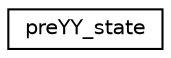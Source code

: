 digraph "Graphical Class Hierarchy"
{
 // LATEX_PDF_SIZE
  edge [fontname="Helvetica",fontsize="10",labelfontname="Helvetica",labelfontsize="10"];
  node [fontname="Helvetica",fontsize="10",shape=record];
  rankdir="LR";
  Node0 [label="preYY_state",height=0.2,width=0.4,color="black", fillcolor="white", style="filled",URL="$structpreYY__state.html",tooltip=" "];
}
